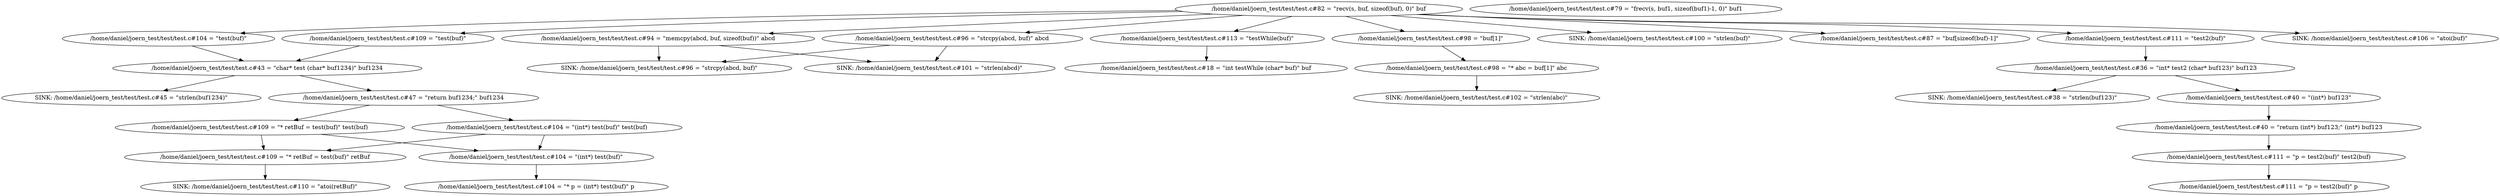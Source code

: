 digraph TaintDot {
	"/home/daniel/joern_test/test/test.c#82 = \"recv(s, buf, sizeof(buf), 0)\" buf" -> "/home/daniel/joern_test/test/test.c#104 = \"test(buf)\""
	"/home/daniel/joern_test/test/test.c#94 = \"memcpy(abcd, buf, sizeof(buf))\" abcd" -> "SINK: /home/daniel/joern_test/test/test.c#96 = \"strcpy(abcd, buf)\""
	"/home/daniel/joern_test/test/test.c#109 = \"test(buf)\"" -> "/home/daniel/joern_test/test/test.c#43 = \"char* test (char* buf1234)\" buf1234"
	"/home/daniel/joern_test/test/test.c#104 = \"(int*) test(buf)\"" -> "/home/daniel/joern_test/test/test.c#104 = \"* p = (int*) test(buf)\" p"
	"/home/daniel/joern_test/test/test.c#36 = \"int* test2 (char* buf123)\" buf123" -> "/home/daniel/joern_test/test/test.c#40 = \"(int*) buf123\""
	"/home/daniel/joern_test/test/test.c#109 = \"* retBuf = test(buf)\" test(buf)" -> "/home/daniel/joern_test/test/test.c#109 = \"* retBuf = test(buf)\" retBuf"
	"/home/daniel/joern_test/test/test.c#47 = \"return buf1234;\" buf1234" -> "/home/daniel/joern_test/test/test.c#104 = \"(int*) test(buf)\" test(buf)"
	"/home/daniel/joern_test/test/test.c#43 = \"char* test (char* buf1234)\" buf1234" -> "/home/daniel/joern_test/test/test.c#47 = \"return buf1234;\" buf1234"
	"/home/daniel/joern_test/test/test.c#104 = \"(int*) test(buf)\" test(buf)" -> "/home/daniel/joern_test/test/test.c#104 = \"(int*) test(buf)\""
	"/home/daniel/joern_test/test/test.c#96 = \"strcpy(abcd, buf)\" abcd" -> "SINK: /home/daniel/joern_test/test/test.c#101 = \"strlen(abcd)\""
	"/home/daniel/joern_test/test/test.c#40 = \"(int*) buf123\"" -> "/home/daniel/joern_test/test/test.c#40 = \"return (int*) buf123;\" (int*) buf123"
	"/home/daniel/joern_test/test/test.c#82 = \"recv(s, buf, sizeof(buf), 0)\" buf" -> "/home/daniel/joern_test/test/test.c#113 = \"testWhile(buf)\""
	"/home/daniel/joern_test/test/test.c#109 = \"* retBuf = test(buf)\" test(buf)" -> "/home/daniel/joern_test/test/test.c#104 = \"(int*) test(buf)\""
	"/home/daniel/joern_test/test/test.c#104 = \"test(buf)\"" -> "/home/daniel/joern_test/test/test.c#43 = \"char* test (char* buf1234)\" buf1234"
	"/home/daniel/joern_test/test/test.c#82 = \"recv(s, buf, sizeof(buf), 0)\" buf" -> "/home/daniel/joern_test/test/test.c#94 = \"memcpy(abcd, buf, sizeof(buf))\" abcd"
	"/home/daniel/joern_test/test/test.c#109 = \"* retBuf = test(buf)\" retBuf" -> "SINK: /home/daniel/joern_test/test/test.c#110 = \"atoi(retBuf)\""
	"/home/daniel/joern_test/test/test.c#36 = \"int* test2 (char* buf123)\" buf123" -> "SINK: /home/daniel/joern_test/test/test.c#38 = \"strlen(buf123)\""
	"/home/daniel/joern_test/test/test.c#82 = \"recv(s, buf, sizeof(buf), 0)\" buf" -> "/home/daniel/joern_test/test/test.c#96 = \"strcpy(abcd, buf)\" abcd"
	"/home/daniel/joern_test/test/test.c#104 = \"(int*) test(buf)\" test(buf)" -> "/home/daniel/joern_test/test/test.c#109 = \"* retBuf = test(buf)\" retBuf"
	"/home/daniel/joern_test/test/test.c#82 = \"recv(s, buf, sizeof(buf), 0)\" buf" -> "/home/daniel/joern_test/test/test.c#98 = \"buf[1]\""
	"/home/daniel/joern_test/test/test.c#47 = \"return buf1234;\" buf1234" -> "/home/daniel/joern_test/test/test.c#109 = \"* retBuf = test(buf)\" test(buf)"
	"/home/daniel/joern_test/test/test.c#111 = \"p = test2(buf)\" test2(buf)" -> "/home/daniel/joern_test/test/test.c#111 = \"p = test2(buf)\" p"
	"/home/daniel/joern_test/test/test.c#98 = \"buf[1]\"" -> "/home/daniel/joern_test/test/test.c#98 = \"* abc = buf[1]\" abc"
	"/home/daniel/joern_test/test/test.c#113 = \"testWhile(buf)\"" -> "/home/daniel/joern_test/test/test.c#18 = \"int testWhile (char* buf)\" buf"
	"/home/daniel/joern_test/test/test.c#94 = \"memcpy(abcd, buf, sizeof(buf))\" abcd" -> "SINK: /home/daniel/joern_test/test/test.c#101 = \"strlen(abcd)\""
	"/home/daniel/joern_test/test/test.c#82 = \"recv(s, buf, sizeof(buf), 0)\" buf" -> "SINK: /home/daniel/joern_test/test/test.c#100 = \"strlen(buf)\""
	"/home/daniel/joern_test/test/test.c#82 = \"recv(s, buf, sizeof(buf), 0)\" buf" -> "/home/daniel/joern_test/test/test.c#87 = \"buf[sizeof(buf)-1]\""
	"/home/daniel/joern_test/test/test.c#82 = \"recv(s, buf, sizeof(buf), 0)\" buf" -> "/home/daniel/joern_test/test/test.c#111 = \"test2(buf)\""
	"/home/daniel/joern_test/test/test.c#82 = \"recv(s, buf, sizeof(buf), 0)\" buf" -> "/home/daniel/joern_test/test/test.c#109 = \"test(buf)\""
	"/home/daniel/joern_test/test/test.c#96 = \"strcpy(abcd, buf)\" abcd" -> "SINK: /home/daniel/joern_test/test/test.c#96 = \"strcpy(abcd, buf)\""
	"/home/daniel/joern_test/test/test.c#98 = \"* abc = buf[1]\" abc" -> "SINK: /home/daniel/joern_test/test/test.c#102 = \"strlen(abc)\""
	"/home/daniel/joern_test/test/test.c#43 = \"char* test (char* buf1234)\" buf1234" -> "SINK: /home/daniel/joern_test/test/test.c#45 = \"strlen(buf1234)\""
	"/home/daniel/joern_test/test/test.c#79 = \"frecv(s, buf1, sizeof(buf1)-1, 0)\" buf1"
	"/home/daniel/joern_test/test/test.c#82 = \"recv(s, buf, sizeof(buf), 0)\" buf" -> "SINK: /home/daniel/joern_test/test/test.c#106 = \"atoi(buf)\""
	"/home/daniel/joern_test/test/test.c#111 = \"test2(buf)\"" -> "/home/daniel/joern_test/test/test.c#36 = \"int* test2 (char* buf123)\" buf123"
	"/home/daniel/joern_test/test/test.c#40 = \"return (int*) buf123;\" (int*) buf123" -> "/home/daniel/joern_test/test/test.c#111 = \"p = test2(buf)\" test2(buf)"
}